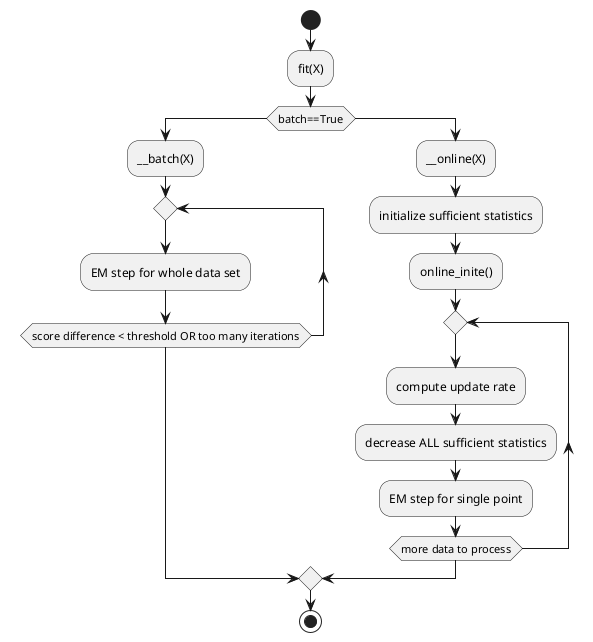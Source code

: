 @startuml
|BaseModel|
start
:fit(X);
if (batch==True) then
:__batch(X);
repeat
:EM step for whole data set;
repeat while (score difference < threshold OR too many iterations)
else
:__online(X);
:initialize sufficient statistics;
:online_inite();
repeat
:compute update rate;
:decrease ALL sufficient statistics;
:EM step for single point;
repeat while (more data to process)
endif
stop
@enduml